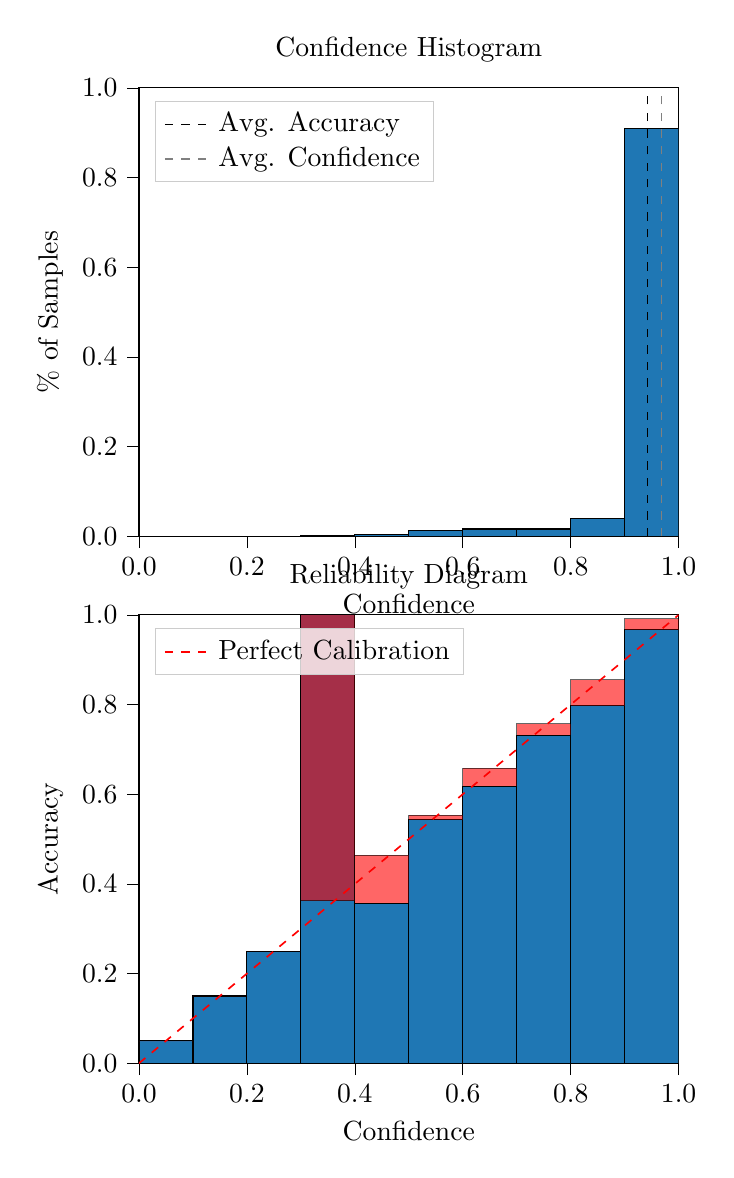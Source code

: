 % This file was created by tikzplotlib v0.9.8.
\begin{tikzpicture}

\definecolor{color0}{rgb}{0.122,0.467,0.706}

\begin{groupplot}[group style={group size=1 by 2}]
\nextgroupplot[
legend cell align={left},
legend style={
  fill opacity=0.8,
  draw opacity=1,
  text opacity=1,
  at={(0.03,0.97)},
  anchor=north west,
  draw=white!80!black
},
tick align=outside,
tick pos=left,
title={Confidence Histogram},
x grid style={white!69.02!black},
xlabel={Confidence},
xmin=0, xmax=1,
xtick style={color=black},
xtick={0,0.2,0.4,0.6,0.8,1},
xticklabels={0.0,0.2,0.4,0.6,0.8,1.0},
y grid style={white!69.02!black},
ylabel={\% of Samples},
ymin=0, ymax=1,
ytick style={color=black},
ytick={0,0.2,0.4,0.6,0.8,1},
yticklabels={0.0,0.2,0.4,0.6,0.8,1.0}
]
\draw[draw=black,fill=color0] (axis cs:-6.939e-18,0) rectangle (axis cs:0.1,0);
\draw[draw=black,fill=color0] (axis cs:0.1,0) rectangle (axis cs:0.2,0);
\draw[draw=black,fill=color0] (axis cs:0.2,0) rectangle (axis cs:0.3,0);
\draw[draw=black,fill=color0] (axis cs:0.3,0) rectangle (axis cs:0.4,0.001);
\draw[draw=black,fill=color0] (axis cs:0.4,0) rectangle (axis cs:0.5,0.004);
\draw[draw=black,fill=color0] (axis cs:0.5,0) rectangle (axis cs:0.6,0.013);
\draw[draw=black,fill=color0] (axis cs:0.6,0) rectangle (axis cs:0.7,0.016);
\draw[draw=black,fill=color0] (axis cs:0.7,0) rectangle (axis cs:0.8,0.016);
\draw[draw=black,fill=color0] (axis cs:0.8,0) rectangle (axis cs:0.9,0.04);
\draw[draw=black,fill=color0] (axis cs:0.9,0) rectangle (axis cs:1,0.909);
\addplot [semithick, black, dashed]
table {%
0.942 0
0.942 1
};
\addlegendentry{Avg. Accuracy}
\addplot [semithick, white!50.196!black, dashed]
table {%
0.968 0
0.968 1
};
\addlegendentry{Avg. Confidence}

\nextgroupplot[
legend cell align={left},
legend style={
  fill opacity=0.8,
  draw opacity=1,
  text opacity=1,
  at={(0.03,0.97)},
  anchor=north west,
  draw=white!80!black
},
tick align=outside,
tick pos=left,
title={Reliability Diagram},
x grid style={white!69.02!black},
xlabel={Confidence},
xmin=0, xmax=1,
xtick style={color=black},
xtick={0,0.2,0.4,0.6,0.8,1},
xticklabels={0.0,0.2,0.4,0.6,0.8,1.0},
y grid style={white!69.02!black},
ylabel={Accuracy},
ymin=0, ymax=1,
ytick style={color=black},
ytick={0,0.2,0.4,0.6,0.8,1},
yticklabels={0.0,0.2,0.4,0.6,0.8,1.0}
]
\draw[draw=black,fill=color0] (axis cs:-6.939e-18,0) rectangle (axis cs:0.1,0.05);
\draw[draw=black,fill=color0] (axis cs:0.1,0) rectangle (axis cs:0.2,0.15);
\draw[draw=black,fill=color0] (axis cs:0.2,0) rectangle (axis cs:0.3,0.25);
\draw[draw=black,fill=color0] (axis cs:0.3,0) rectangle (axis cs:0.4,1);
\draw[draw=black,fill=color0] (axis cs:0.4,0) rectangle (axis cs:0.5,0.357);
\draw[draw=black,fill=color0] (axis cs:0.5,0) rectangle (axis cs:0.6,0.543);
\draw[draw=black,fill=color0] (axis cs:0.6,0) rectangle (axis cs:0.7,0.618);
\draw[draw=black,fill=color0] (axis cs:0.7,0) rectangle (axis cs:0.8,0.732);
\draw[draw=black,fill=color0] (axis cs:0.8,0) rectangle (axis cs:0.9,0.797);
\draw[draw=black,fill=color0] (axis cs:0.9,0) rectangle (axis cs:1,0.967);
\draw[draw=black,fill=red,opacity=0.6] (axis cs:-6.939e-18,0.05) rectangle (axis cs:0.1,0.05);
\draw[draw=black,fill=red,opacity=0.6] (axis cs:0.1,0.15) rectangle (axis cs:0.2,0.15);
\draw[draw=black,fill=red,opacity=0.6] (axis cs:0.2,0.25) rectangle (axis cs:0.3,0.25);
\draw[draw=black,fill=red,opacity=0.6] (axis cs:0.3,1) rectangle (axis cs:0.4,0.363);
\draw[draw=black,fill=red,opacity=0.6] (axis cs:0.4,0.357) rectangle (axis cs:0.5,0.464);
\draw[draw=black,fill=red,opacity=0.6] (axis cs:0.5,0.543) rectangle (axis cs:0.6,0.553);
\draw[draw=black,fill=red,opacity=0.6] (axis cs:0.6,0.618) rectangle (axis cs:0.7,0.658);
\draw[draw=black,fill=red,opacity=0.6] (axis cs:0.7,0.732) rectangle (axis cs:0.8,0.757);
\draw[draw=black,fill=red,opacity=0.6] (axis cs:0.8,0.797) rectangle (axis cs:0.9,0.855);
\draw[draw=black,fill=red,opacity=0.6] (axis cs:0.9,0.967) rectangle (axis cs:1,0.992);
\addplot [semithick, red, dashed]
table {%
0 0
1 1
};
\addlegendentry{Perfect Calibration}
\end{groupplot}

\end{tikzpicture}

